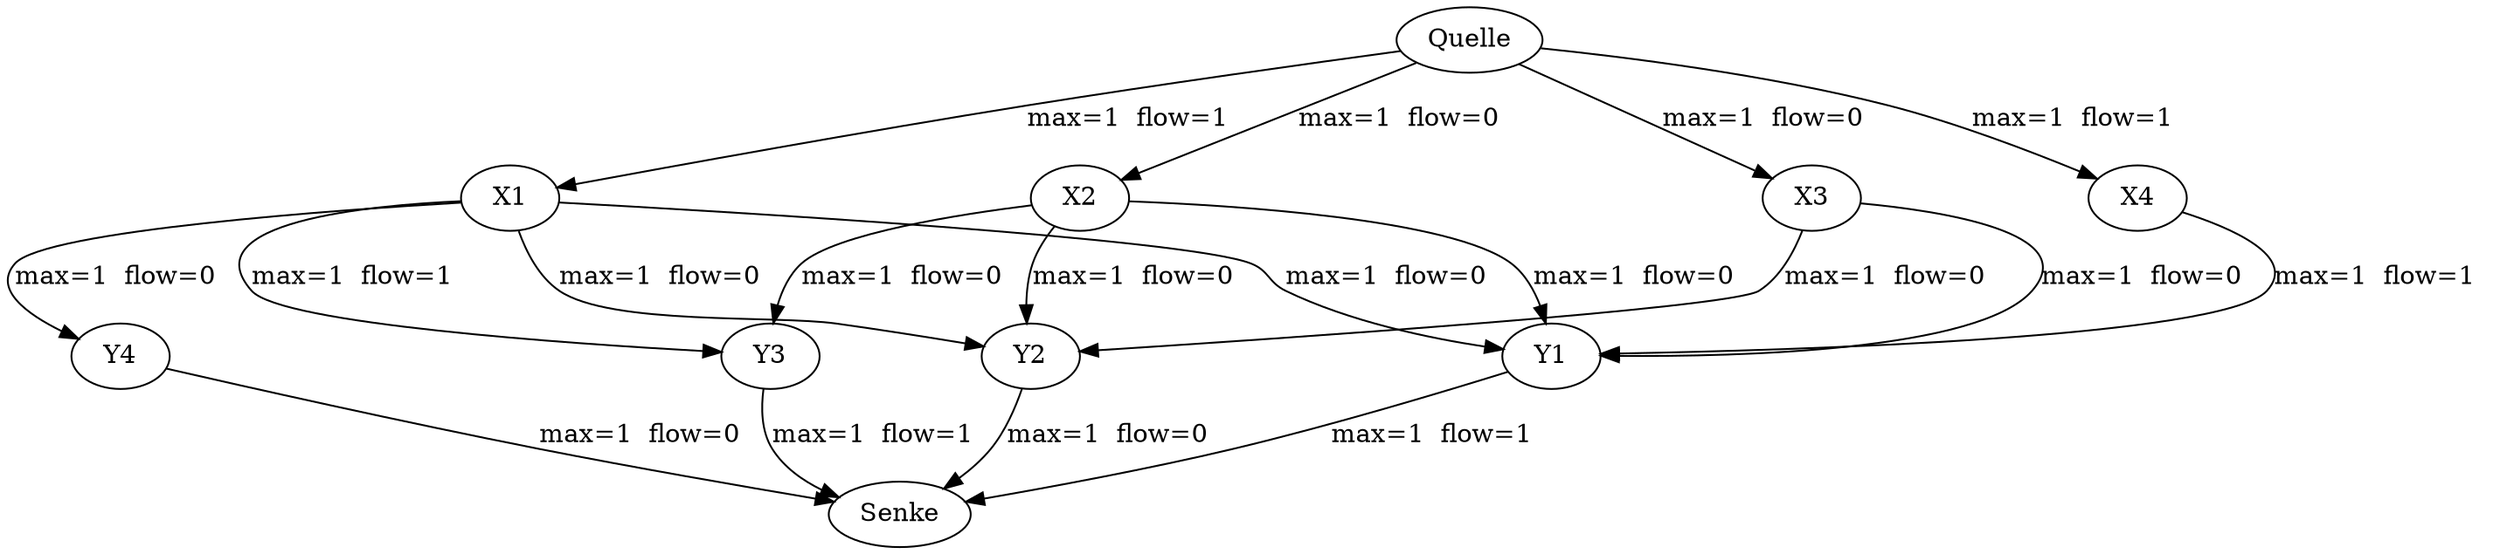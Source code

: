 digraph zwischenausgabe
{
Quelle
X1
X2
X3
X4
Y1
Y2
Y3
Y4
Senke
Quelle -> X1 [label="max=1  flow=1  "]
Quelle -> X2 [label="max=1  flow=0  "]
Quelle -> X3 [label="max=1  flow=0  "]
Quelle -> X4 [label="max=1  flow=1  "]
X1 -> Y1 [label="max=1  flow=0  "]
X1 -> Y2 [label="max=1  flow=0  "]
X1 -> Y3 [label="max=1  flow=1  "]
X1 -> Y4 [label="max=1  flow=0  "]
X2 -> Y1 [label="max=1  flow=0  "]
X2 -> Y2 [label="max=1  flow=0  "]
X2 -> Y3 [label="max=1  flow=0  "]
X3 -> Y1 [label="max=1  flow=0  "]
X3 -> Y2 [label="max=1  flow=0  "]
X4 -> Y1 [label="max=1  flow=1  "]
Y1 -> Senke [label="max=1  flow=1  "]
Y2 -> Senke [label="max=1  flow=0  "]
Y3 -> Senke [label="max=1  flow=1  "]
Y4 -> Senke [label="max=1  flow=0  "]
}
